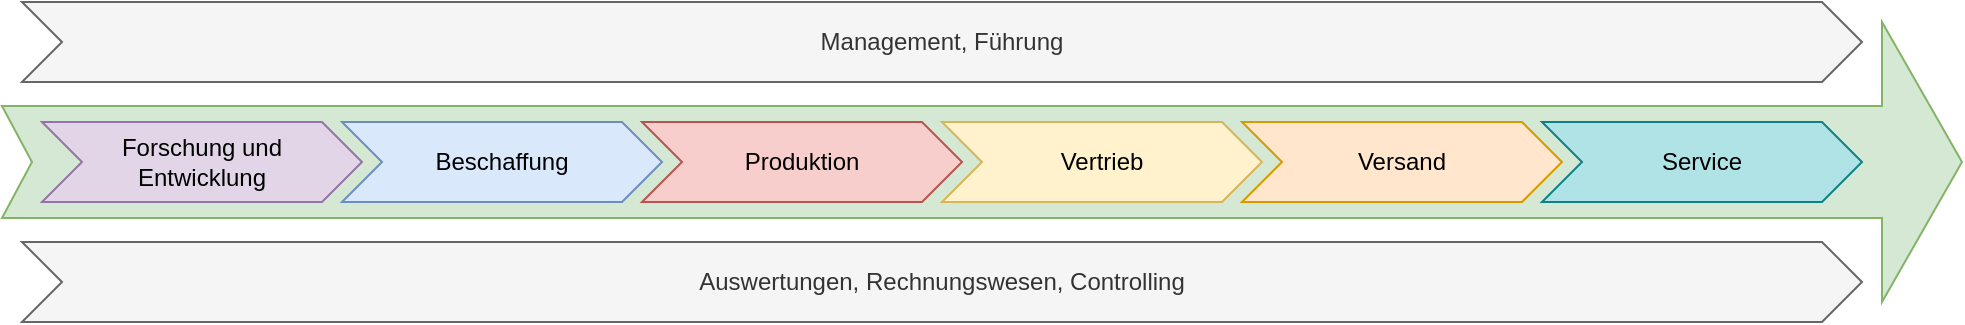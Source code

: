 <mxfile compressed="false" version="14.1.8" type="device">
  <diagram id="Nbs87VXkQiy5Cywtt8eT" name="Seite-1">
    <mxGraphModel dx="1086" dy="806" grid="1" gridSize="10" guides="1" tooltips="1" connect="1" arrows="1" fold="1" page="1" pageScale="1" pageWidth="827" pageHeight="1169" math="0" shadow="0">
      <root>
        <mxCell id="0" />
        <mxCell id="1" parent="0" />
        <mxCell id="XZd-bz3J4H8LYd24WKQG-1" value="" style="html=1;shadow=0;dashed=0;align=center;verticalAlign=middle;shape=mxgraph.arrows2.arrow;dy=0.6;dx=40;notch=15;fillColor=#d5e8d4;strokeColor=#82b366;" vertex="1" parent="1">
          <mxGeometry x="20" y="150" width="980" height="140" as="geometry" />
        </mxCell>
        <mxCell id="6gDusoAKEKmkELs4LC8_-1" value="Beschaffung" style="shape=step;perimeter=stepPerimeter;whiteSpace=wrap;html=1;fixedSize=1;fillColor=#dae8fc;strokeColor=#6c8ebf;" parent="1" vertex="1">
          <mxGeometry x="190" y="200" width="160" height="40" as="geometry" />
        </mxCell>
        <mxCell id="6gDusoAKEKmkELs4LC8_-2" value="Forschung und&lt;br&gt;Entwicklung" style="shape=step;perimeter=stepPerimeter;whiteSpace=wrap;html=1;fixedSize=1;fillColor=#e1d5e7;strokeColor=#9673a6;" parent="1" vertex="1">
          <mxGeometry x="40" y="200" width="160" height="40" as="geometry" />
        </mxCell>
        <mxCell id="6gDusoAKEKmkELs4LC8_-3" value="Produktion" style="shape=step;perimeter=stepPerimeter;whiteSpace=wrap;html=1;fixedSize=1;fillColor=#f8cecc;strokeColor=#b85450;" parent="1" vertex="1">
          <mxGeometry x="340" y="200" width="160" height="40" as="geometry" />
        </mxCell>
        <mxCell id="6gDusoAKEKmkELs4LC8_-4" value="Vertrieb" style="shape=step;perimeter=stepPerimeter;whiteSpace=wrap;html=1;fixedSize=1;fillColor=#fff2cc;strokeColor=#d6b656;" parent="1" vertex="1">
          <mxGeometry x="490" y="200" width="160" height="40" as="geometry" />
        </mxCell>
        <mxCell id="6gDusoAKEKmkELs4LC8_-5" value="Versand" style="shape=step;perimeter=stepPerimeter;whiteSpace=wrap;html=1;fixedSize=1;fillColor=#ffe6cc;strokeColor=#d79b00;" parent="1" vertex="1">
          <mxGeometry x="640" y="200" width="160" height="40" as="geometry" />
        </mxCell>
        <mxCell id="6gDusoAKEKmkELs4LC8_-6" value="Service" style="shape=step;perimeter=stepPerimeter;whiteSpace=wrap;html=1;fixedSize=1;fillColor=#b0e3e6;strokeColor=#0e8088;" parent="1" vertex="1">
          <mxGeometry x="790" y="200" width="160" height="40" as="geometry" />
        </mxCell>
        <mxCell id="6gDusoAKEKmkELs4LC8_-7" value="Auswertungen, Rechnungswesen, Controlling" style="shape=step;perimeter=stepPerimeter;whiteSpace=wrap;html=1;fixedSize=1;fillColor=#f5f5f5;strokeColor=#666666;fontColor=#333333;" parent="1" vertex="1">
          <mxGeometry x="30" y="260" width="920" height="40" as="geometry" />
        </mxCell>
        <mxCell id="6gDusoAKEKmkELs4LC8_-8" value="Management, Führung" style="shape=step;perimeter=stepPerimeter;whiteSpace=wrap;html=1;fixedSize=1;fillColor=#f5f5f5;strokeColor=#666666;fontColor=#333333;" parent="1" vertex="1">
          <mxGeometry x="30" y="140" width="920" height="40" as="geometry" />
        </mxCell>
      </root>
    </mxGraphModel>
  </diagram>
</mxfile>
